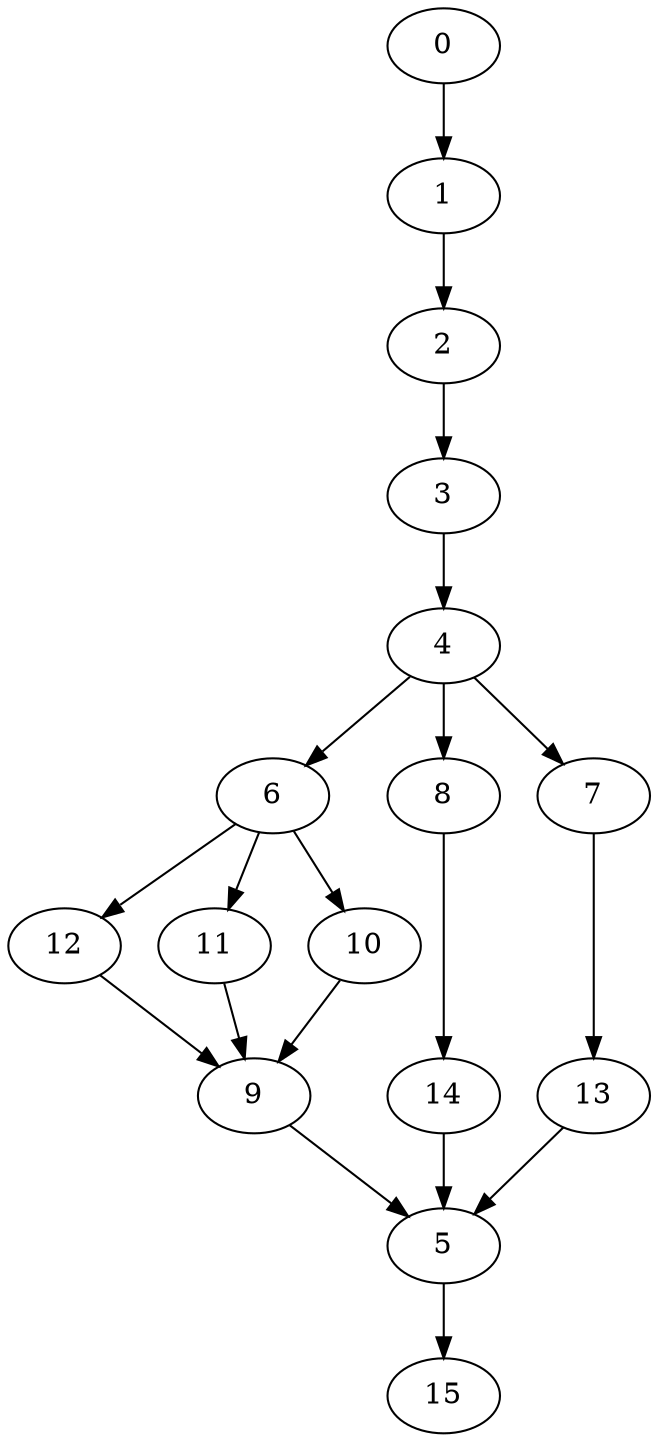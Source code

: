 digraph "SeriesParallel-MaxBf-3_Nodes_16_CCR_1.00_WeightType_Random#3" {
	graph ["Duplicate states"=0,
		GraphType=S_P,
		"Max states in OPEN"=0,
		Modes="120000ms; topo-ordered tasks, ; Pruning: task equivalence, fixed order ready list, ; F-value: ; Optimisation: best schedule length (\
SL) optimisation on equal, ",
		NumberOfTasks=16,
		"Pruned using list schedule length"=7782,
		"States removed from OPEN"=0,
		TargetSystem="Homogeneous-4",
		"Time to schedule (ms)"=282,
		"Total idle time"=109,
		"Total schedule length"=75,
		"Total sequential time"=107,
		"Total states created"=18032
	];
	0	["Finish time"=4,
		Processor=0,
		"Start time"=0,
		Weight=4];
	1	["Finish time"=11,
		Processor=0,
		"Start time"=4,
		Weight=7];
	0 -> 1	[Weight=3];
	2	["Finish time"=13,
		Processor=0,
		"Start time"=11,
		Weight=2];
	1 -> 2	[Weight=2];
	3	["Finish time"=15,
		Processor=0,
		"Start time"=13,
		Weight=2];
	2 -> 3	[Weight=7];
	4	["Finish time"=24,
		Processor=0,
		"Start time"=15,
		Weight=9];
	3 -> 4	[Weight=5];
	6	["Finish time"=31,
		Processor=0,
		"Start time"=24,
		Weight=7];
	4 -> 6	[Weight=6];
	8	["Finish time"=37,
		Processor=1,
		"Start time"=30,
		Weight=7];
	4 -> 8	[Weight=6];
	7	["Finish time"=44,
		Processor=2,
		"Start time"=32,
		Weight=12];
	4 -> 7	[Weight=8];
	12	["Finish time"=36,
		Processor=0,
		"Start time"=31,
		Weight=5];
	6 -> 12	[Weight=8];
	11	["Finish time"=47,
		Processor=1,
		"Start time"=41,
		Weight=6];
	6 -> 11	[Weight=10];
	10	["Finish time"=42,
		Processor=0,
		"Start time"=36,
		Weight=6];
	6 -> 10	[Weight=9];
	9	["Finish time"=58,
		Processor=1,
		"Start time"=48,
		Weight=10];
	12 -> 9	[Weight=10];
	14	["Finish time"=53,
		Processor=3,
		"Start time"=42,
		Weight=11];
	8 -> 14	[Weight=5];
	11 -> 9	[Weight=7];
	10 -> 9	[Weight=6];
	13	["Finish time"=46,
		Processor=2,
		"Start time"=44,
		Weight=2];
	7 -> 13	[Weight=2];
	5	["Finish time"=64,
		Processor=1,
		"Start time"=58,
		Weight=6];
	14 -> 5	[Weight=4];
	9 -> 5	[Weight=3];
	13 -> 5	[Weight=5];
	15	["Finish time"=75,
		Processor=1,
		"Start time"=64,
		Weight=11];
	5 -> 15	[Weight=5];
}
